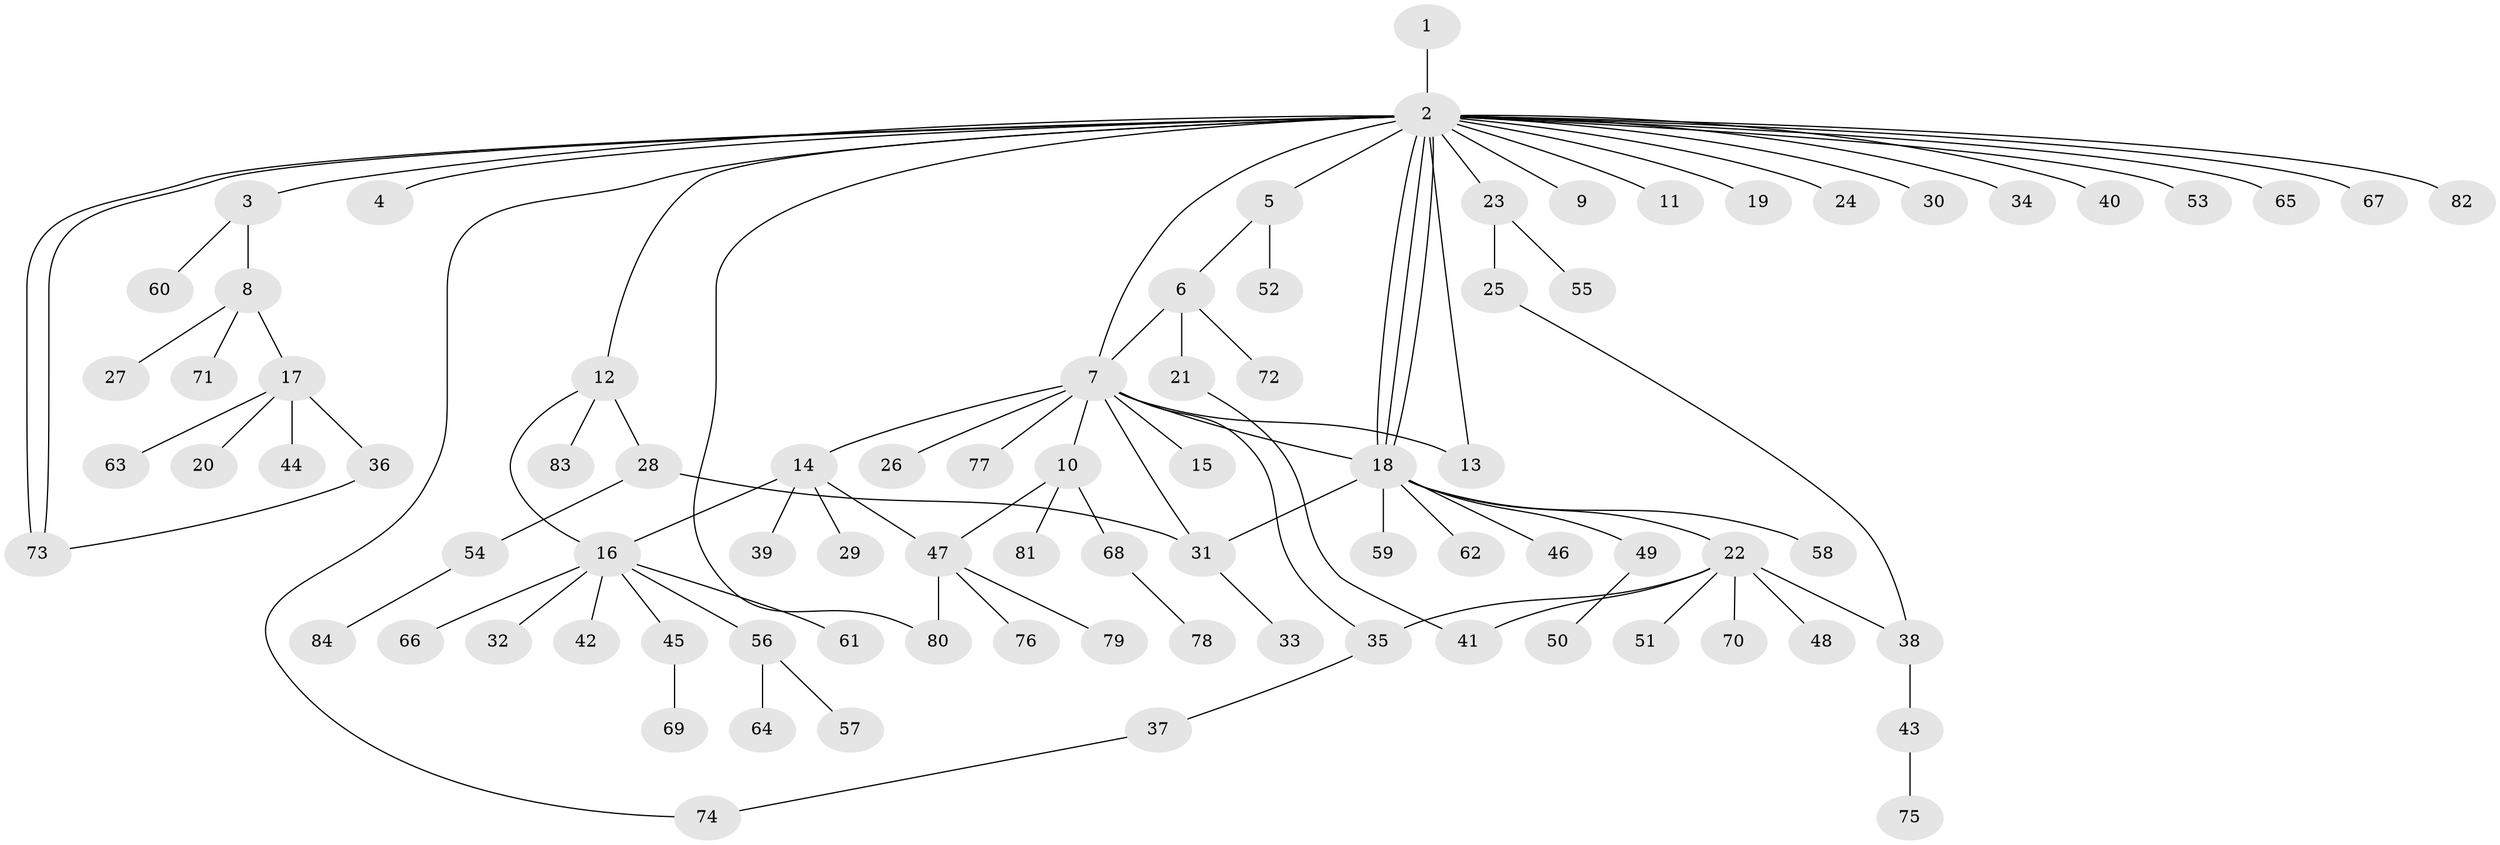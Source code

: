 // coarse degree distribution, {1: 0.9090909090909091, 2: 0.030303030303030304, 18: 0.030303030303030304, 14: 0.030303030303030304}
// Generated by graph-tools (version 1.1) at 2025/51/03/04/25 21:51:38]
// undirected, 84 vertices, 99 edges
graph export_dot {
graph [start="1"]
  node [color=gray90,style=filled];
  1;
  2;
  3;
  4;
  5;
  6;
  7;
  8;
  9;
  10;
  11;
  12;
  13;
  14;
  15;
  16;
  17;
  18;
  19;
  20;
  21;
  22;
  23;
  24;
  25;
  26;
  27;
  28;
  29;
  30;
  31;
  32;
  33;
  34;
  35;
  36;
  37;
  38;
  39;
  40;
  41;
  42;
  43;
  44;
  45;
  46;
  47;
  48;
  49;
  50;
  51;
  52;
  53;
  54;
  55;
  56;
  57;
  58;
  59;
  60;
  61;
  62;
  63;
  64;
  65;
  66;
  67;
  68;
  69;
  70;
  71;
  72;
  73;
  74;
  75;
  76;
  77;
  78;
  79;
  80;
  81;
  82;
  83;
  84;
  1 -- 2;
  2 -- 3;
  2 -- 4;
  2 -- 5;
  2 -- 7;
  2 -- 9;
  2 -- 11;
  2 -- 12;
  2 -- 13;
  2 -- 18;
  2 -- 18;
  2 -- 18;
  2 -- 19;
  2 -- 23;
  2 -- 24;
  2 -- 30;
  2 -- 34;
  2 -- 40;
  2 -- 53;
  2 -- 65;
  2 -- 67;
  2 -- 73;
  2 -- 73;
  2 -- 74;
  2 -- 80;
  2 -- 82;
  3 -- 8;
  3 -- 60;
  5 -- 6;
  5 -- 52;
  6 -- 7;
  6 -- 21;
  6 -- 72;
  7 -- 10;
  7 -- 13;
  7 -- 14;
  7 -- 15;
  7 -- 18;
  7 -- 26;
  7 -- 31;
  7 -- 35;
  7 -- 77;
  8 -- 17;
  8 -- 27;
  8 -- 71;
  10 -- 47;
  10 -- 68;
  10 -- 81;
  12 -- 16;
  12 -- 28;
  12 -- 83;
  14 -- 16;
  14 -- 29;
  14 -- 39;
  14 -- 47;
  16 -- 32;
  16 -- 42;
  16 -- 45;
  16 -- 56;
  16 -- 61;
  16 -- 66;
  17 -- 20;
  17 -- 36;
  17 -- 44;
  17 -- 63;
  18 -- 22;
  18 -- 31;
  18 -- 46;
  18 -- 49;
  18 -- 58;
  18 -- 59;
  18 -- 62;
  21 -- 41;
  22 -- 35;
  22 -- 38;
  22 -- 41;
  22 -- 48;
  22 -- 51;
  22 -- 70;
  23 -- 25;
  23 -- 55;
  25 -- 38;
  28 -- 31;
  28 -- 54;
  31 -- 33;
  35 -- 37;
  36 -- 73;
  37 -- 74;
  38 -- 43;
  43 -- 75;
  45 -- 69;
  47 -- 76;
  47 -- 79;
  47 -- 80;
  49 -- 50;
  54 -- 84;
  56 -- 57;
  56 -- 64;
  68 -- 78;
}
